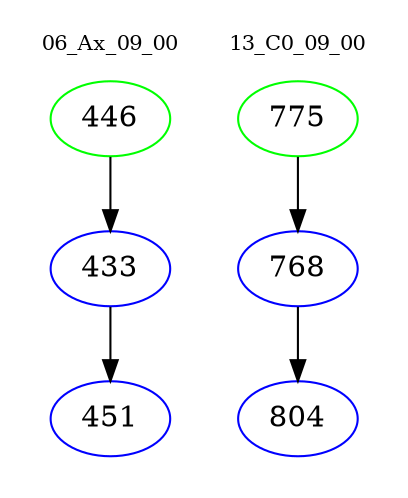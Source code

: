 digraph{
subgraph cluster_0 {
color = white
label = "06_Ax_09_00";
fontsize=10;
T0_446 [label="446", color="green"]
T0_446 -> T0_433 [color="black"]
T0_433 [label="433", color="blue"]
T0_433 -> T0_451 [color="black"]
T0_451 [label="451", color="blue"]
}
subgraph cluster_1 {
color = white
label = "13_C0_09_00";
fontsize=10;
T1_775 [label="775", color="green"]
T1_775 -> T1_768 [color="black"]
T1_768 [label="768", color="blue"]
T1_768 -> T1_804 [color="black"]
T1_804 [label="804", color="blue"]
}
}
